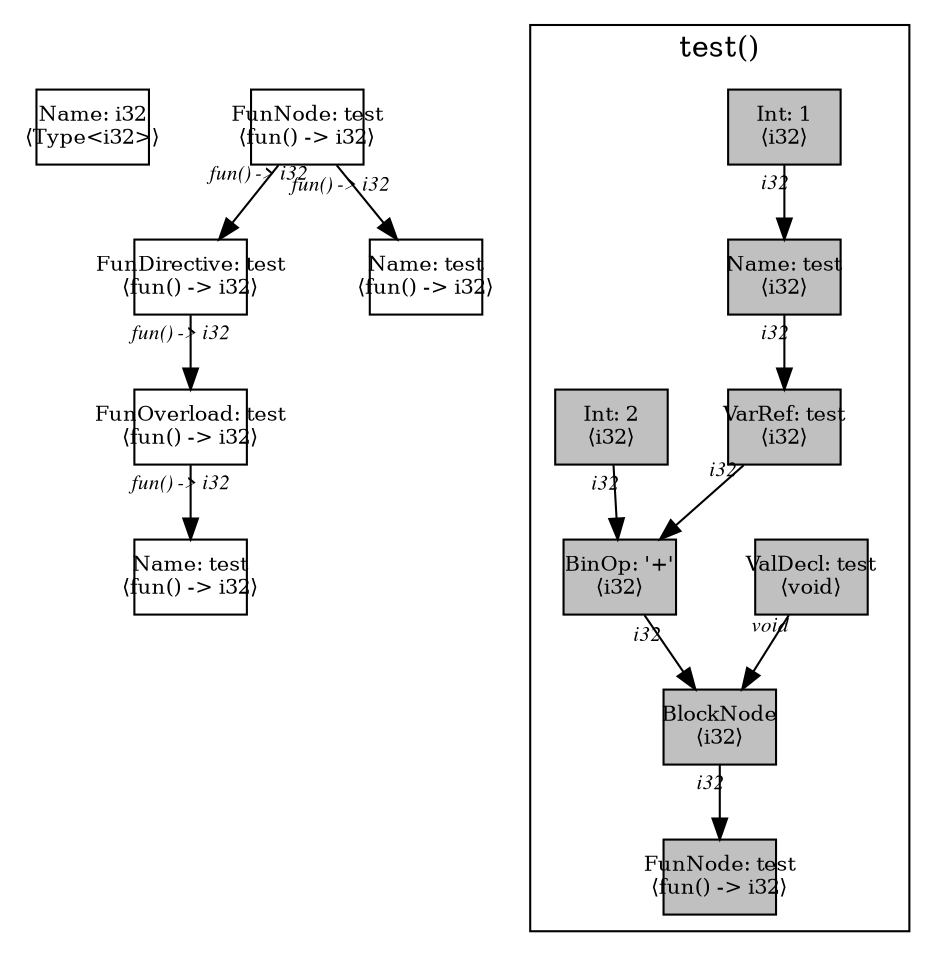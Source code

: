 digraph Document {
  node [shape=box,fixedsize=shape fontsize=10]
  1 [label="Name: i32\n⟨Type<i32>⟩", fillcolor=grey];
  2 [label="FunOverload: test\n⟨fun() -> i32⟩", fillcolor=grey];
  3 [label="FunDirective: test\n⟨fun() -> i32⟩", fillcolor=grey];
  4 [label="FunNode: test\n⟨fun() -> i32⟩", fillcolor=grey];
  5 [label="Name: test\n⟨fun() -> i32⟩", fillcolor=grey];
  6 [label="Name: test\n⟨fun() -> i32⟩", fillcolor=grey];
  subgraph cluster0 {
    node [style=filled, fillcolor=grey];
    7 [label="BlockNode\n⟨i32⟩", fillcolor=grey];
    8 [label="ValDecl: test\n⟨void⟩", fillcolor=grey];
    9 [label="Name: test\n⟨i32⟩", fillcolor=grey];
    10 [label="Int: 1\n⟨i32⟩", fillcolor=grey];
    11 [label="BinOp: '+'\n⟨i32⟩", fillcolor=grey];
    12 [label="VarRef: test\n⟨i32⟩", fillcolor=grey];
    13 [label="Int: 2\n⟨i32⟩", fillcolor=grey];
    14 [label="FunNode: test\n⟨fun() -> i32⟩", fillcolor=grey];
    7 -> 14[taillabel="i32" labeldistance="1" fontname="times  italic" fontsize = 10 color="black" ];
    8 -> 7[taillabel="void" labeldistance="1" fontname="times  italic" fontsize = 10 color="black" ];
    9 -> 12[taillabel="i32" labeldistance="1" fontname="times  italic" fontsize = 10 color="black" ];
    10 -> 9[taillabel="i32" labeldistance="1" fontname="times  italic" fontsize = 10 color="black" ];
    11 -> 7[taillabel="i32" labeldistance="1" fontname="times  italic" fontsize = 10 color="black" ];
    12 -> 11[taillabel="i32" labeldistance="1" fontname="times  italic" fontsize = 10 color="black" ];
    13 -> 11[taillabel="i32" labeldistance="1" fontname="times  italic" fontsize = 10 color="black" ];
  label = "test()";
}
  2 -> 6[taillabel="fun() -> i32" labeldistance="1" fontname="times  italic" fontsize = 10 color="black" ];
  3 -> 2[taillabel="fun() -> i32" labeldistance="1" fontname="times  italic" fontsize = 10 color="black" ];
  4 -> 5[taillabel="fun() -> i32" labeldistance="1" fontname="times  italic" fontsize = 10 color="black" ];
  4 -> 3[taillabel="fun() -> i32" labeldistance="1" fontname="times  italic" fontsize = 10 color="black" ];
  label="";
}

